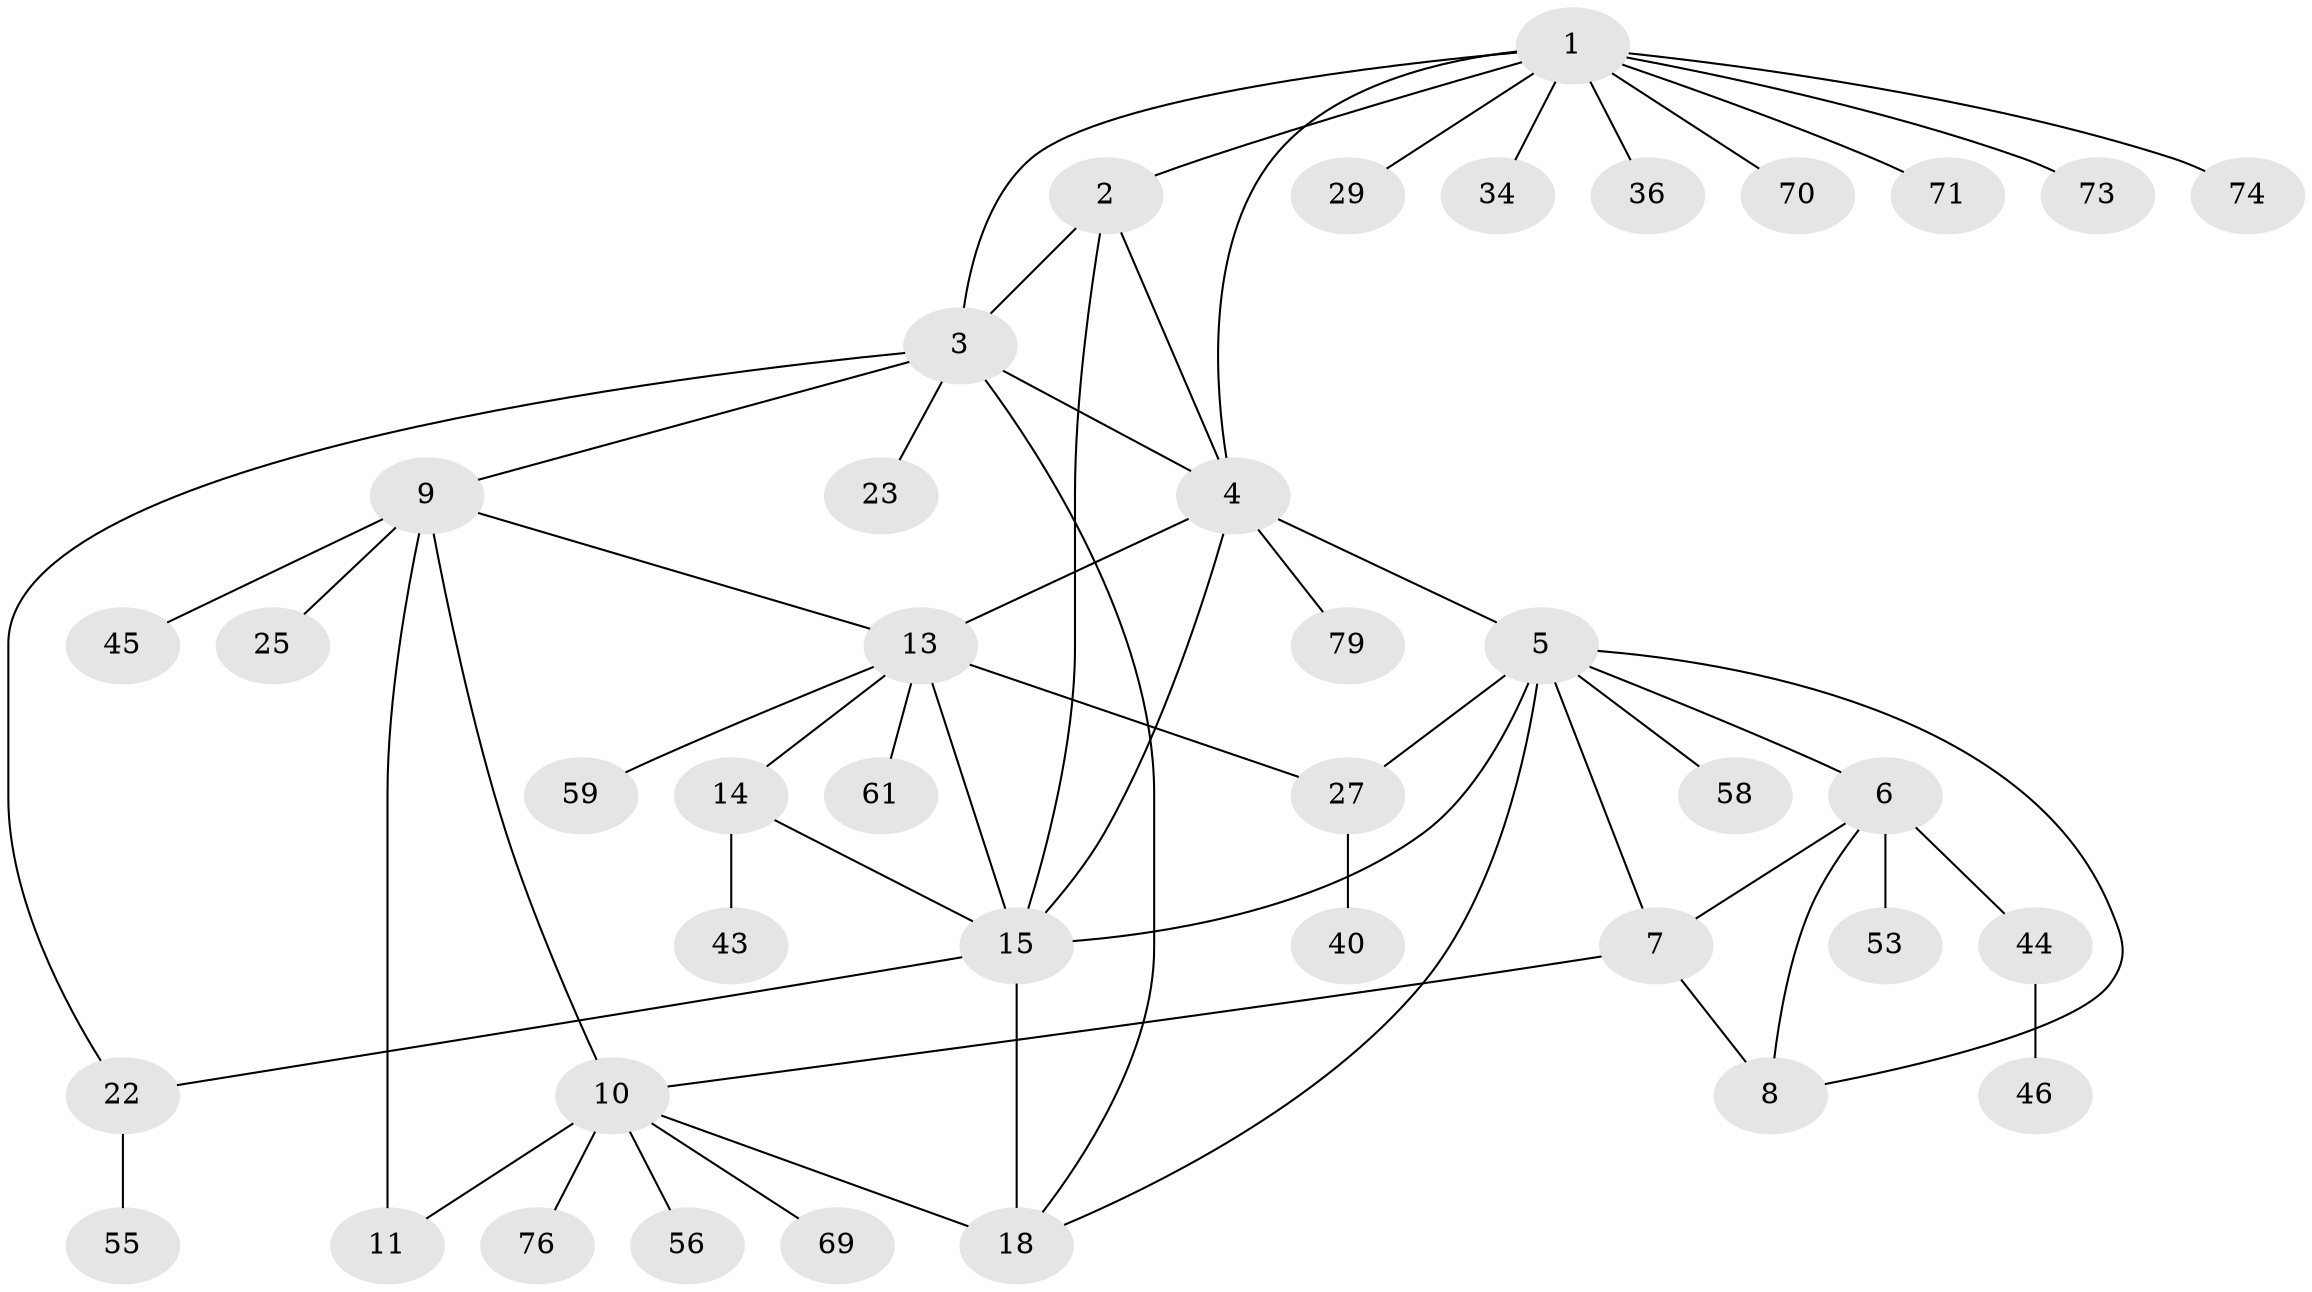 // original degree distribution, {11: 0.012345679012345678, 5: 0.024691358024691357, 7: 0.04938271604938271, 8: 0.037037037037037035, 6: 0.037037037037037035, 4: 0.06172839506172839, 3: 0.09876543209876543, 10: 0.012345679012345678, 1: 0.5061728395061729, 2: 0.16049382716049382}
// Generated by graph-tools (version 1.1) at 2025/15/03/09/25 04:15:55]
// undirected, 40 vertices, 57 edges
graph export_dot {
graph [start="1"]
  node [color=gray90,style=filled];
  1 [super="+21"];
  2 [super="+38"];
  3;
  4;
  5 [super="+28"];
  6 [super="+37+52+33"];
  7;
  8 [super="+35+26+24"];
  9 [super="+12+66"];
  10;
  11;
  13;
  14;
  15 [super="+16+78+48+41+54+17+50"];
  18 [super="+19+31+20"];
  22;
  23;
  25;
  27 [super="+32+39"];
  29;
  34;
  36 [super="+57"];
  40;
  43;
  44;
  45;
  46;
  53 [super="+67"];
  55 [super="+62"];
  56 [super="+60"];
  58;
  59;
  61;
  69;
  70;
  71;
  73;
  74;
  76;
  79;
  1 -- 2;
  1 -- 3;
  1 -- 4;
  1 -- 29;
  1 -- 34;
  1 -- 36;
  1 -- 70;
  1 -- 71;
  1 -- 73;
  1 -- 74;
  2 -- 3;
  2 -- 4;
  2 -- 15;
  3 -- 4;
  3 -- 22;
  3 -- 23;
  3 -- 18;
  3 -- 9;
  4 -- 5;
  4 -- 13;
  4 -- 79;
  4 -- 15;
  5 -- 6;
  5 -- 7;
  5 -- 8;
  5 -- 15;
  5 -- 18 [weight=2];
  5 -- 58;
  5 -- 27;
  6 -- 7;
  6 -- 8;
  6 -- 53;
  6 -- 44;
  7 -- 8;
  7 -- 10;
  9 -- 10 [weight=2];
  9 -- 11 [weight=2];
  9 -- 13;
  9 -- 45;
  9 -- 25;
  10 -- 11;
  10 -- 56;
  10 -- 69;
  10 -- 76;
  10 -- 18;
  13 -- 14;
  13 -- 15 [weight=2];
  13 -- 27;
  13 -- 59;
  13 -- 61;
  14 -- 15 [weight=2];
  14 -- 43;
  15 -- 22;
  15 -- 18 [weight=3];
  22 -- 55;
  27 -- 40;
  44 -- 46;
}
